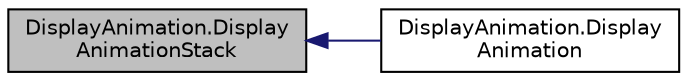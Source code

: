 digraph "DisplayAnimation.DisplayAnimationStack"
{
  edge [fontname="Helvetica",fontsize="10",labelfontname="Helvetica",labelfontsize="10"];
  node [fontname="Helvetica",fontsize="10",shape=record];
  rankdir="LR";
  Node20 [label="DisplayAnimation.Display\lAnimationStack",height=0.2,width=0.4,color="black", fillcolor="grey75", style="filled", fontcolor="black"];
  Node20 -> Node21 [dir="back",color="midnightblue",fontsize="10",style="solid",fontname="Helvetica"];
  Node21 [label="DisplayAnimation.Display\lAnimation",height=0.2,width=0.4,color="black", fillcolor="white", style="filled",URL="$namespace_display_animation.html#a880f245c5b956a6c385dd32a1fc0847b"];
}
